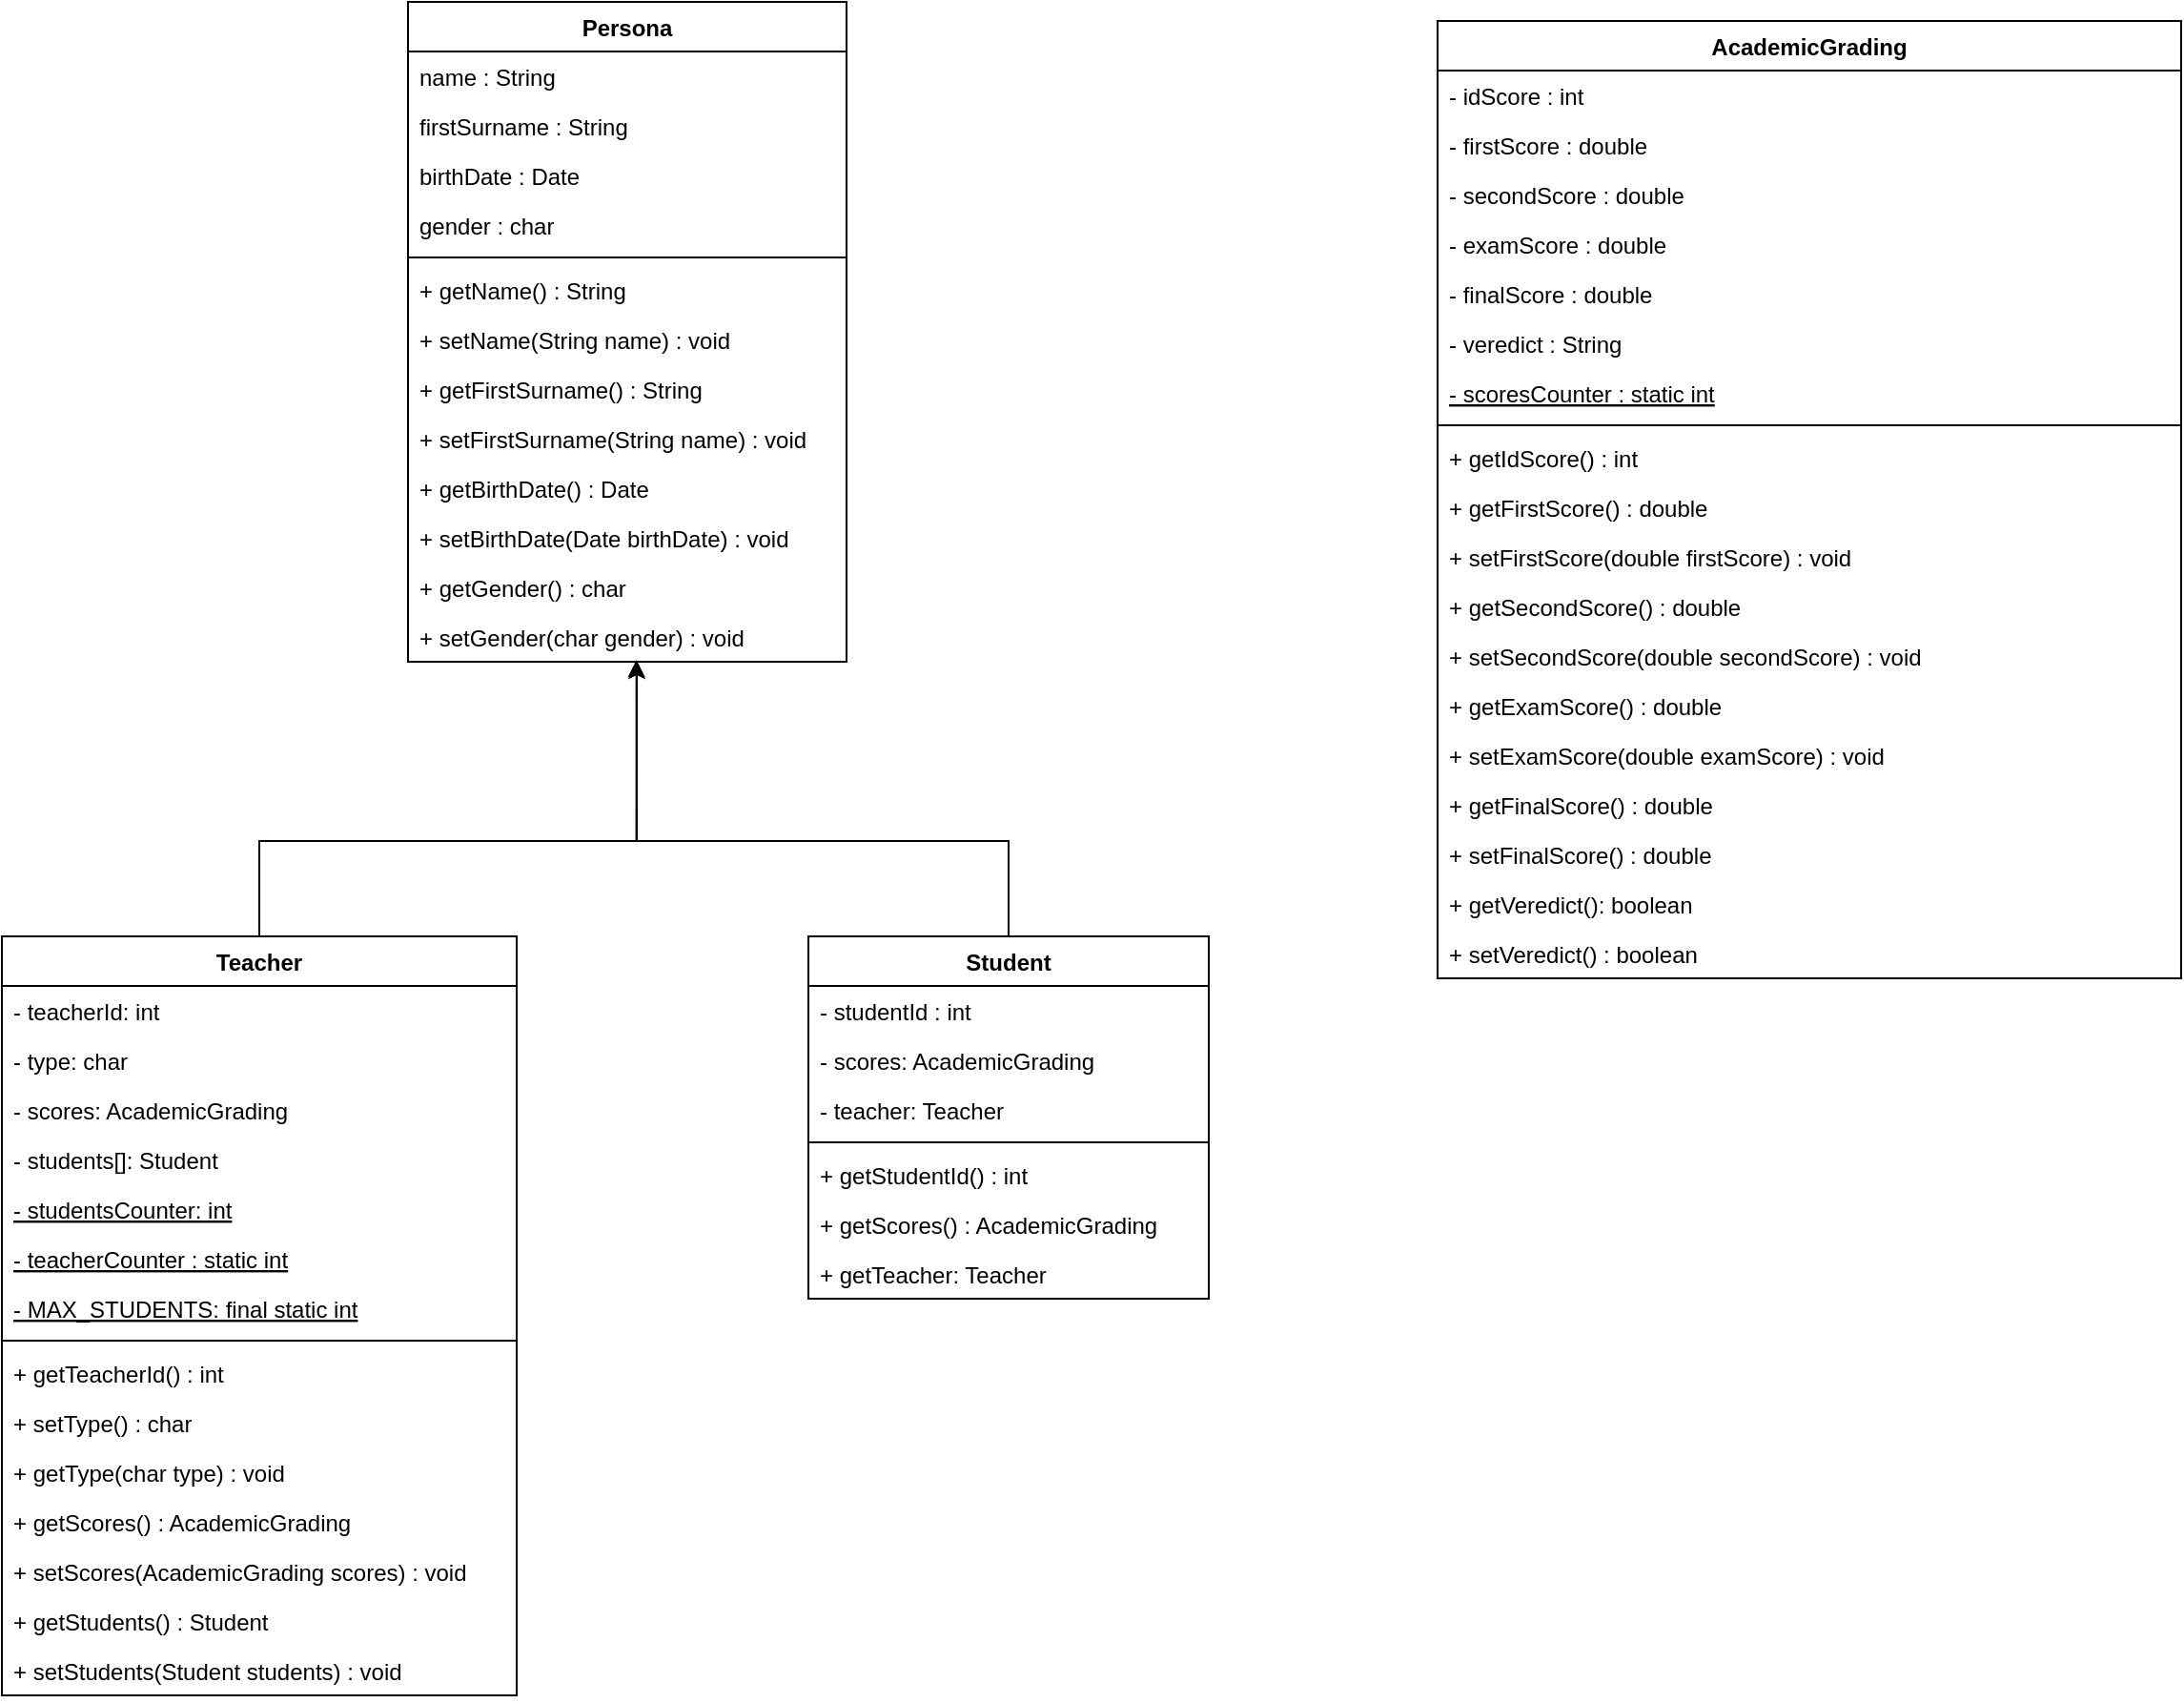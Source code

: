 <mxfile version="14.6.9" type="device"><diagram id="C5RBs43oDa-KdzZeNtuy" name="Page-1"><mxGraphModel dx="1676" dy="472" grid="1" gridSize="10" guides="1" tooltips="1" connect="1" arrows="1" fold="1" page="1" pageScale="1" pageWidth="827" pageHeight="1169" background="#ffffff" math="0" shadow="0"><root><mxCell id="WIyWlLk6GJQsqaUBKTNV-0"/><mxCell id="WIyWlLk6GJQsqaUBKTNV-1" parent="WIyWlLk6GJQsqaUBKTNV-0"/><mxCell id="7573jwuyWiYuzKMgZitB-0" value="AcademicGrading" style="swimlane;fontStyle=1;align=center;verticalAlign=top;childLayout=stackLayout;horizontal=1;startSize=26;horizontalStack=0;resizeParent=1;resizeParentMax=0;resizeLast=0;collapsible=1;marginBottom=0;" parent="WIyWlLk6GJQsqaUBKTNV-1" vertex="1"><mxGeometry x="70" y="50" width="390" height="502" as="geometry"/></mxCell><mxCell id="N9gPg1pijpfYpFk_zt_P-11" value="- idScore : int" style="text;strokeColor=none;fillColor=none;align=left;verticalAlign=top;spacingLeft=4;spacingRight=4;overflow=hidden;rotatable=0;points=[[0,0.5],[1,0.5]];portConstraint=eastwest;" parent="7573jwuyWiYuzKMgZitB-0" vertex="1"><mxGeometry y="26" width="390" height="26" as="geometry"/></mxCell><mxCell id="7573jwuyWiYuzKMgZitB-1" value="- firstScore : double" style="text;strokeColor=none;fillColor=none;align=left;verticalAlign=top;spacingLeft=4;spacingRight=4;overflow=hidden;rotatable=0;points=[[0,0.5],[1,0.5]];portConstraint=eastwest;" parent="7573jwuyWiYuzKMgZitB-0" vertex="1"><mxGeometry y="52" width="390" height="26" as="geometry"/></mxCell><mxCell id="7573jwuyWiYuzKMgZitB-4" value="- secondScore : double" style="text;strokeColor=none;fillColor=none;align=left;verticalAlign=top;spacingLeft=4;spacingRight=4;overflow=hidden;rotatable=0;points=[[0,0.5],[1,0.5]];portConstraint=eastwest;" parent="7573jwuyWiYuzKMgZitB-0" vertex="1"><mxGeometry y="78" width="390" height="26" as="geometry"/></mxCell><mxCell id="7573jwuyWiYuzKMgZitB-5" value="- examScore : double" style="text;strokeColor=none;fillColor=none;align=left;verticalAlign=top;spacingLeft=4;spacingRight=4;overflow=hidden;rotatable=0;points=[[0,0.5],[1,0.5]];portConstraint=eastwest;" parent="7573jwuyWiYuzKMgZitB-0" vertex="1"><mxGeometry y="104" width="390" height="26" as="geometry"/></mxCell><mxCell id="7573jwuyWiYuzKMgZitB-7" value="- finalScore : double" style="text;strokeColor=none;fillColor=none;align=left;verticalAlign=top;spacingLeft=4;spacingRight=4;overflow=hidden;rotatable=0;points=[[0,0.5],[1,0.5]];portConstraint=eastwest;" parent="7573jwuyWiYuzKMgZitB-0" vertex="1"><mxGeometry y="130" width="390" height="26" as="geometry"/></mxCell><mxCell id="7573jwuyWiYuzKMgZitB-6" value="- veredict : String" style="text;strokeColor=none;fillColor=none;align=left;verticalAlign=top;spacingLeft=4;spacingRight=4;overflow=hidden;rotatable=0;points=[[0,0.5],[1,0.5]];portConstraint=eastwest;" parent="7573jwuyWiYuzKMgZitB-0" vertex="1"><mxGeometry y="156" width="390" height="26" as="geometry"/></mxCell><mxCell id="N9gPg1pijpfYpFk_zt_P-8" value="- scoresCounter : static int" style="text;strokeColor=none;fillColor=none;align=left;verticalAlign=top;spacingLeft=4;spacingRight=4;overflow=hidden;rotatable=0;points=[[0,0.5],[1,0.5]];portConstraint=eastwest;fontStyle=4" parent="7573jwuyWiYuzKMgZitB-0" vertex="1"><mxGeometry y="182" width="390" height="26" as="geometry"/></mxCell><mxCell id="7573jwuyWiYuzKMgZitB-2" value="" style="line;strokeWidth=1;fillColor=none;align=left;verticalAlign=middle;spacingTop=-1;spacingLeft=3;spacingRight=3;rotatable=0;labelPosition=right;points=[];portConstraint=eastwest;" parent="7573jwuyWiYuzKMgZitB-0" vertex="1"><mxGeometry y="208" width="390" height="8" as="geometry"/></mxCell><mxCell id="N9gPg1pijpfYpFk_zt_P-13" value="+ getIdScore() : int" style="text;strokeColor=none;fillColor=none;align=left;verticalAlign=top;spacingLeft=4;spacingRight=4;overflow=hidden;rotatable=0;points=[[0,0.5],[1,0.5]];portConstraint=eastwest;" parent="7573jwuyWiYuzKMgZitB-0" vertex="1"><mxGeometry y="216" width="390" height="26" as="geometry"/></mxCell><mxCell id="N9gPg1pijpfYpFk_zt_P-1" value="+ getFirstScore() : double" style="text;strokeColor=none;fillColor=none;align=left;verticalAlign=top;spacingLeft=4;spacingRight=4;overflow=hidden;rotatable=0;points=[[0,0.5],[1,0.5]];portConstraint=eastwest;" parent="7573jwuyWiYuzKMgZitB-0" vertex="1"><mxGeometry y="242" width="390" height="26" as="geometry"/></mxCell><mxCell id="N9gPg1pijpfYpFk_zt_P-2" value="+ setFirstScore(double firstScore) : void" style="text;strokeColor=none;fillColor=none;align=left;verticalAlign=top;spacingLeft=4;spacingRight=4;overflow=hidden;rotatable=0;points=[[0,0.5],[1,0.5]];portConstraint=eastwest;" parent="7573jwuyWiYuzKMgZitB-0" vertex="1"><mxGeometry y="268" width="390" height="26" as="geometry"/></mxCell><mxCell id="N9gPg1pijpfYpFk_zt_P-3" value="+ getSecondScore() : double" style="text;strokeColor=none;fillColor=none;align=left;verticalAlign=top;spacingLeft=4;spacingRight=4;overflow=hidden;rotatable=0;points=[[0,0.5],[1,0.5]];portConstraint=eastwest;" parent="7573jwuyWiYuzKMgZitB-0" vertex="1"><mxGeometry y="294" width="390" height="26" as="geometry"/></mxCell><mxCell id="N9gPg1pijpfYpFk_zt_P-0" value="+ setSecondScore(double secondScore) : void" style="text;strokeColor=none;fillColor=none;align=left;verticalAlign=top;spacingLeft=4;spacingRight=4;overflow=hidden;rotatable=0;points=[[0,0.5],[1,0.5]];portConstraint=eastwest;" parent="7573jwuyWiYuzKMgZitB-0" vertex="1"><mxGeometry y="320" width="390" height="26" as="geometry"/></mxCell><mxCell id="N9gPg1pijpfYpFk_zt_P-4" value="+ getExamScore() : double" style="text;strokeColor=none;fillColor=none;align=left;verticalAlign=top;spacingLeft=4;spacingRight=4;overflow=hidden;rotatable=0;points=[[0,0.5],[1,0.5]];portConstraint=eastwest;" parent="7573jwuyWiYuzKMgZitB-0" vertex="1"><mxGeometry y="346" width="390" height="26" as="geometry"/></mxCell><mxCell id="N9gPg1pijpfYpFk_zt_P-5" value="+ setExamScore(double examScore) : void" style="text;strokeColor=none;fillColor=none;align=left;verticalAlign=top;spacingLeft=4;spacingRight=4;overflow=hidden;rotatable=0;points=[[0,0.5],[1,0.5]];portConstraint=eastwest;" parent="7573jwuyWiYuzKMgZitB-0" vertex="1"><mxGeometry y="372" width="390" height="26" as="geometry"/></mxCell><mxCell id="N9gPg1pijpfYpFk_zt_P-7" value="+ getFinalScore() : double" style="text;strokeColor=none;fillColor=none;align=left;verticalAlign=top;spacingLeft=4;spacingRight=4;overflow=hidden;rotatable=0;points=[[0,0.5],[1,0.5]];portConstraint=eastwest;" parent="7573jwuyWiYuzKMgZitB-0" vertex="1"><mxGeometry y="398" width="390" height="26" as="geometry"/></mxCell><mxCell id="7573jwuyWiYuzKMgZitB-3" value="+ setFinalScore() : double" style="text;strokeColor=none;fillColor=none;align=left;verticalAlign=top;spacingLeft=4;spacingRight=4;overflow=hidden;rotatable=0;points=[[0,0.5],[1,0.5]];portConstraint=eastwest;" parent="7573jwuyWiYuzKMgZitB-0" vertex="1"><mxGeometry y="424" width="390" height="26" as="geometry"/></mxCell><mxCell id="N9gPg1pijpfYpFk_zt_P-15" value="+ getVeredict(): boolean" style="text;strokeColor=none;fillColor=none;align=left;verticalAlign=top;spacingLeft=4;spacingRight=4;overflow=hidden;rotatable=0;points=[[0,0.5],[1,0.5]];portConstraint=eastwest;" parent="7573jwuyWiYuzKMgZitB-0" vertex="1"><mxGeometry y="450" width="390" height="26" as="geometry"/></mxCell><mxCell id="N9gPg1pijpfYpFk_zt_P-18" value="+ setVeredict() : boolean" style="text;strokeColor=none;fillColor=none;align=left;verticalAlign=top;spacingLeft=4;spacingRight=4;overflow=hidden;rotatable=0;points=[[0,0.5],[1,0.5]];portConstraint=eastwest;" parent="7573jwuyWiYuzKMgZitB-0" vertex="1"><mxGeometry y="476" width="390" height="26" as="geometry"/></mxCell><mxCell id="MJJ3UNWz8UuN-GO1bpT1-0" value="Persona" style="swimlane;fontStyle=1;align=center;verticalAlign=top;childLayout=stackLayout;horizontal=1;startSize=26;horizontalStack=0;resizeParent=1;resizeParentMax=0;resizeLast=0;collapsible=1;marginBottom=0;" parent="WIyWlLk6GJQsqaUBKTNV-1" vertex="1"><mxGeometry x="-470" y="40" width="230" height="346" as="geometry"/></mxCell><mxCell id="MJJ3UNWz8UuN-GO1bpT1-12" value="name : String" style="text;strokeColor=none;fillColor=none;align=left;verticalAlign=top;spacingLeft=4;spacingRight=4;overflow=hidden;rotatable=0;points=[[0,0.5],[1,0.5]];portConstraint=eastwest;" parent="MJJ3UNWz8UuN-GO1bpT1-0" vertex="1"><mxGeometry y="26" width="230" height="26" as="geometry"/></mxCell><mxCell id="MJJ3UNWz8UuN-GO1bpT1-1" value="firstSurname : String" style="text;strokeColor=none;fillColor=none;align=left;verticalAlign=top;spacingLeft=4;spacingRight=4;overflow=hidden;rotatable=0;points=[[0,0.5],[1,0.5]];portConstraint=eastwest;" parent="MJJ3UNWz8UuN-GO1bpT1-0" vertex="1"><mxGeometry y="52" width="230" height="26" as="geometry"/></mxCell><mxCell id="MJJ3UNWz8UuN-GO1bpT1-14" value="birthDate : Date" style="text;strokeColor=none;fillColor=none;align=left;verticalAlign=top;spacingLeft=4;spacingRight=4;overflow=hidden;rotatable=0;points=[[0,0.5],[1,0.5]];portConstraint=eastwest;" parent="MJJ3UNWz8UuN-GO1bpT1-0" vertex="1"><mxGeometry y="78" width="230" height="26" as="geometry"/></mxCell><mxCell id="MJJ3UNWz8UuN-GO1bpT1-13" value="gender : char " style="text;strokeColor=none;fillColor=none;align=left;verticalAlign=top;spacingLeft=4;spacingRight=4;overflow=hidden;rotatable=0;points=[[0,0.5],[1,0.5]];portConstraint=eastwest;" parent="MJJ3UNWz8UuN-GO1bpT1-0" vertex="1"><mxGeometry y="104" width="230" height="26" as="geometry"/></mxCell><mxCell id="MJJ3UNWz8UuN-GO1bpT1-2" value="" style="line;strokeWidth=1;fillColor=none;align=left;verticalAlign=middle;spacingTop=-1;spacingLeft=3;spacingRight=3;rotatable=0;labelPosition=right;points=[];portConstraint=eastwest;" parent="MJJ3UNWz8UuN-GO1bpT1-0" vertex="1"><mxGeometry y="130" width="230" height="8" as="geometry"/></mxCell><mxCell id="MJJ3UNWz8UuN-GO1bpT1-22" value="+ getName() : String" style="text;strokeColor=none;fillColor=none;align=left;verticalAlign=top;spacingLeft=4;spacingRight=4;overflow=hidden;rotatable=0;points=[[0,0.5],[1,0.5]];portConstraint=eastwest;" parent="MJJ3UNWz8UuN-GO1bpT1-0" vertex="1"><mxGeometry y="138" width="230" height="26" as="geometry"/></mxCell><mxCell id="MJJ3UNWz8UuN-GO1bpT1-25" value="+ setName(String name) : void" style="text;strokeColor=none;fillColor=none;align=left;verticalAlign=top;spacingLeft=4;spacingRight=4;overflow=hidden;rotatable=0;points=[[0,0.5],[1,0.5]];portConstraint=eastwest;" parent="MJJ3UNWz8UuN-GO1bpT1-0" vertex="1"><mxGeometry y="164" width="230" height="26" as="geometry"/></mxCell><mxCell id="MJJ3UNWz8UuN-GO1bpT1-24" value="+ getFirstSurname() : String" style="text;strokeColor=none;fillColor=none;align=left;verticalAlign=top;spacingLeft=4;spacingRight=4;overflow=hidden;rotatable=0;points=[[0,0.5],[1,0.5]];portConstraint=eastwest;" parent="MJJ3UNWz8UuN-GO1bpT1-0" vertex="1"><mxGeometry y="190" width="230" height="26" as="geometry"/></mxCell><mxCell id="MJJ3UNWz8UuN-GO1bpT1-3" value="+ setFirstSurname(String name) : void" style="text;strokeColor=none;fillColor=none;align=left;verticalAlign=top;spacingLeft=4;spacingRight=4;overflow=hidden;rotatable=0;points=[[0,0.5],[1,0.5]];portConstraint=eastwest;" parent="MJJ3UNWz8UuN-GO1bpT1-0" vertex="1"><mxGeometry y="216" width="230" height="26" as="geometry"/></mxCell><mxCell id="MJJ3UNWz8UuN-GO1bpT1-26" value="+ getBirthDate() : Date" style="text;strokeColor=none;fillColor=none;align=left;verticalAlign=top;spacingLeft=4;spacingRight=4;overflow=hidden;rotatable=0;points=[[0,0.5],[1,0.5]];portConstraint=eastwest;" parent="MJJ3UNWz8UuN-GO1bpT1-0" vertex="1"><mxGeometry y="242" width="230" height="26" as="geometry"/></mxCell><mxCell id="MJJ3UNWz8UuN-GO1bpT1-27" value="+ setBirthDate(Date birthDate) : void" style="text;strokeColor=none;fillColor=none;align=left;verticalAlign=top;spacingLeft=4;spacingRight=4;overflow=hidden;rotatable=0;points=[[0,0.5],[1,0.5]];portConstraint=eastwest;" parent="MJJ3UNWz8UuN-GO1bpT1-0" vertex="1"><mxGeometry y="268" width="230" height="26" as="geometry"/></mxCell><mxCell id="MJJ3UNWz8UuN-GO1bpT1-28" value="+ getGender() : char" style="text;strokeColor=none;fillColor=none;align=left;verticalAlign=top;spacingLeft=4;spacingRight=4;overflow=hidden;rotatable=0;points=[[0,0.5],[1,0.5]];portConstraint=eastwest;" parent="MJJ3UNWz8UuN-GO1bpT1-0" vertex="1"><mxGeometry y="294" width="230" height="26" as="geometry"/></mxCell><mxCell id="MJJ3UNWz8UuN-GO1bpT1-29" value="+ setGender(char gender) : void" style="text;strokeColor=none;fillColor=none;align=left;verticalAlign=top;spacingLeft=4;spacingRight=4;overflow=hidden;rotatable=0;points=[[0,0.5],[1,0.5]];portConstraint=eastwest;" parent="MJJ3UNWz8UuN-GO1bpT1-0" vertex="1"><mxGeometry y="320" width="230" height="26" as="geometry"/></mxCell><mxCell id="MJJ3UNWz8UuN-GO1bpT1-46" style="edgeStyle=orthogonalEdgeStyle;rounded=0;orthogonalLoop=1;jettySize=auto;html=1;entryX=0.521;entryY=0.963;entryDx=0;entryDy=0;entryPerimeter=0;" parent="WIyWlLk6GJQsqaUBKTNV-1" source="MJJ3UNWz8UuN-GO1bpT1-4" target="MJJ3UNWz8UuN-GO1bpT1-29" edge="1"><mxGeometry relative="1" as="geometry"><mxPoint x="-350" y="390" as="targetPoint"/><Array as="points"><mxPoint x="-548" y="480"/><mxPoint x="-350" y="480"/></Array></mxGeometry></mxCell><mxCell id="MJJ3UNWz8UuN-GO1bpT1-4" value="Teacher" style="swimlane;fontStyle=1;align=center;verticalAlign=top;childLayout=stackLayout;horizontal=1;startSize=26;horizontalStack=0;resizeParent=1;resizeParentMax=0;resizeLast=0;collapsible=1;marginBottom=0;" parent="WIyWlLk6GJQsqaUBKTNV-1" vertex="1"><mxGeometry x="-683" y="530" width="270" height="398" as="geometry"/></mxCell><mxCell id="MJJ3UNWz8UuN-GO1bpT1-35" value="- teacherId: int" style="text;strokeColor=none;fillColor=none;align=left;verticalAlign=top;spacingLeft=4;spacingRight=4;overflow=hidden;rotatable=0;points=[[0,0.5],[1,0.5]];portConstraint=eastwest;" parent="MJJ3UNWz8UuN-GO1bpT1-4" vertex="1"><mxGeometry y="26" width="270" height="26" as="geometry"/></mxCell><mxCell id="MJJ3UNWz8UuN-GO1bpT1-30" value="- type: char" style="text;strokeColor=none;fillColor=none;align=left;verticalAlign=top;spacingLeft=4;spacingRight=4;overflow=hidden;rotatable=0;points=[[0,0.5],[1,0.5]];portConstraint=eastwest;" parent="MJJ3UNWz8UuN-GO1bpT1-4" vertex="1"><mxGeometry y="52" width="270" height="26" as="geometry"/></mxCell><mxCell id="MJJ3UNWz8UuN-GO1bpT1-42" value="- scores: AcademicGrading" style="text;strokeColor=none;fillColor=none;align=left;verticalAlign=top;spacingLeft=4;spacingRight=4;overflow=hidden;rotatable=0;points=[[0,0.5],[1,0.5]];portConstraint=eastwest;" parent="MJJ3UNWz8UuN-GO1bpT1-4" vertex="1"><mxGeometry y="78" width="270" height="26" as="geometry"/></mxCell><mxCell id="wRpBetfM8qU8PaWIS3AV-0" value="- students[]: Student" style="text;strokeColor=none;fillColor=none;align=left;verticalAlign=top;spacingLeft=4;spacingRight=4;overflow=hidden;rotatable=0;points=[[0,0.5],[1,0.5]];portConstraint=eastwest;" vertex="1" parent="MJJ3UNWz8UuN-GO1bpT1-4"><mxGeometry y="104" width="270" height="26" as="geometry"/></mxCell><mxCell id="MJJ3UNWz8UuN-GO1bpT1-5" value="- studentsCounter: int" style="text;strokeColor=none;fillColor=none;align=left;verticalAlign=top;spacingLeft=4;spacingRight=4;overflow=hidden;rotatable=0;points=[[0,0.5],[1,0.5]];portConstraint=eastwest;fontStyle=4" parent="MJJ3UNWz8UuN-GO1bpT1-4" vertex="1"><mxGeometry y="130" width="270" height="26" as="geometry"/></mxCell><mxCell id="wRpBetfM8qU8PaWIS3AV-1" value="- teacherCounter : static int" style="text;strokeColor=none;fillColor=none;align=left;verticalAlign=top;spacingLeft=4;spacingRight=4;overflow=hidden;rotatable=0;points=[[0,0.5],[1,0.5]];portConstraint=eastwest;fontStyle=4" vertex="1" parent="MJJ3UNWz8UuN-GO1bpT1-4"><mxGeometry y="156" width="270" height="26" as="geometry"/></mxCell><mxCell id="wRpBetfM8qU8PaWIS3AV-2" value="- MAX_STUDENTS: final static int" style="text;strokeColor=none;fillColor=none;align=left;verticalAlign=top;spacingLeft=4;spacingRight=4;overflow=hidden;rotatable=0;points=[[0,0.5],[1,0.5]];portConstraint=eastwest;fontStyle=4" vertex="1" parent="MJJ3UNWz8UuN-GO1bpT1-4"><mxGeometry y="182" width="270" height="26" as="geometry"/></mxCell><mxCell id="MJJ3UNWz8UuN-GO1bpT1-6" value="" style="line;strokeWidth=1;fillColor=none;align=left;verticalAlign=middle;spacingTop=-1;spacingLeft=3;spacingRight=3;rotatable=0;labelPosition=right;points=[];portConstraint=eastwest;" parent="MJJ3UNWz8UuN-GO1bpT1-4" vertex="1"><mxGeometry y="208" width="270" height="8" as="geometry"/></mxCell><mxCell id="MJJ3UNWz8UuN-GO1bpT1-39" value="+ getTeacherId() : int" style="text;strokeColor=none;fillColor=none;align=left;verticalAlign=top;spacingLeft=4;spacingRight=4;overflow=hidden;rotatable=0;points=[[0,0.5],[1,0.5]];portConstraint=eastwest;" parent="MJJ3UNWz8UuN-GO1bpT1-4" vertex="1"><mxGeometry y="216" width="270" height="26" as="geometry"/></mxCell><mxCell id="MJJ3UNWz8UuN-GO1bpT1-7" value="+ setType() : char" style="text;strokeColor=none;fillColor=none;align=left;verticalAlign=top;spacingLeft=4;spacingRight=4;overflow=hidden;rotatable=0;points=[[0,0.5],[1,0.5]];portConstraint=eastwest;" parent="MJJ3UNWz8UuN-GO1bpT1-4" vertex="1"><mxGeometry y="242" width="270" height="26" as="geometry"/></mxCell><mxCell id="MJJ3UNWz8UuN-GO1bpT1-32" value="+ getType(char type) : void" style="text;strokeColor=none;fillColor=none;align=left;verticalAlign=top;spacingLeft=4;spacingRight=4;overflow=hidden;rotatable=0;points=[[0,0.5],[1,0.5]];portConstraint=eastwest;" parent="MJJ3UNWz8UuN-GO1bpT1-4" vertex="1"><mxGeometry y="268" width="270" height="26" as="geometry"/></mxCell><mxCell id="MJJ3UNWz8UuN-GO1bpT1-34" value="+ getScores() : AcademicGrading" style="text;strokeColor=none;fillColor=none;align=left;verticalAlign=top;spacingLeft=4;spacingRight=4;overflow=hidden;rotatable=0;points=[[0,0.5],[1,0.5]];portConstraint=eastwest;" parent="MJJ3UNWz8UuN-GO1bpT1-4" vertex="1"><mxGeometry y="294" width="270" height="26" as="geometry"/></mxCell><mxCell id="MJJ3UNWz8UuN-GO1bpT1-33" value="+ setScores(AcademicGrading scores) : void" style="text;strokeColor=none;fillColor=none;align=left;verticalAlign=top;spacingLeft=4;spacingRight=4;overflow=hidden;rotatable=0;points=[[0,0.5],[1,0.5]];portConstraint=eastwest;" parent="MJJ3UNWz8UuN-GO1bpT1-4" vertex="1"><mxGeometry y="320" width="270" height="26" as="geometry"/></mxCell><mxCell id="MJJ3UNWz8UuN-GO1bpT1-44" value="+ getStudents() : Student" style="text;strokeColor=none;fillColor=none;align=left;verticalAlign=top;spacingLeft=4;spacingRight=4;overflow=hidden;rotatable=0;points=[[0,0.5],[1,0.5]];portConstraint=eastwest;" parent="MJJ3UNWz8UuN-GO1bpT1-4" vertex="1"><mxGeometry y="346" width="270" height="26" as="geometry"/></mxCell><mxCell id="MJJ3UNWz8UuN-GO1bpT1-45" value="+ setStudents(Student students) : void" style="text;strokeColor=none;fillColor=none;align=left;verticalAlign=top;spacingLeft=4;spacingRight=4;overflow=hidden;rotatable=0;points=[[0,0.5],[1,0.5]];portConstraint=eastwest;" parent="MJJ3UNWz8UuN-GO1bpT1-4" vertex="1"><mxGeometry y="372" width="270" height="26" as="geometry"/></mxCell><mxCell id="MJJ3UNWz8UuN-GO1bpT1-47" style="edgeStyle=orthogonalEdgeStyle;rounded=0;orthogonalLoop=1;jettySize=auto;html=1;" parent="WIyWlLk6GJQsqaUBKTNV-1" source="MJJ3UNWz8UuN-GO1bpT1-8" target="MJJ3UNWz8UuN-GO1bpT1-29" edge="1"><mxGeometry relative="1" as="geometry"><mxPoint x="-350" y="390.0" as="targetPoint"/><Array as="points"><mxPoint x="-155" y="480"/><mxPoint x="-350" y="480"/></Array></mxGeometry></mxCell><mxCell id="MJJ3UNWz8UuN-GO1bpT1-8" value="Student" style="swimlane;fontStyle=1;align=center;verticalAlign=top;childLayout=stackLayout;horizontal=1;startSize=26;horizontalStack=0;resizeParent=1;resizeParentMax=0;resizeLast=0;collapsible=1;marginBottom=0;" parent="WIyWlLk6GJQsqaUBKTNV-1" vertex="1"><mxGeometry x="-260" y="530" width="210" height="190" as="geometry"/></mxCell><mxCell id="MJJ3UNWz8UuN-GO1bpT1-37" value="- studentId : int" style="text;strokeColor=none;fillColor=none;align=left;verticalAlign=top;spacingLeft=4;spacingRight=4;overflow=hidden;rotatable=0;points=[[0,0.5],[1,0.5]];portConstraint=eastwest;" parent="MJJ3UNWz8UuN-GO1bpT1-8" vertex="1"><mxGeometry y="26" width="210" height="26" as="geometry"/></mxCell><mxCell id="MJJ3UNWz8UuN-GO1bpT1-31" value="- scores: AcademicGrading" style="text;strokeColor=none;fillColor=none;align=left;verticalAlign=top;spacingLeft=4;spacingRight=4;overflow=hidden;rotatable=0;points=[[0,0.5],[1,0.5]];portConstraint=eastwest;" parent="MJJ3UNWz8UuN-GO1bpT1-8" vertex="1"><mxGeometry y="52" width="210" height="26" as="geometry"/></mxCell><mxCell id="MJJ3UNWz8UuN-GO1bpT1-9" value="- teacher: Teacher" style="text;strokeColor=none;fillColor=none;align=left;verticalAlign=top;spacingLeft=4;spacingRight=4;overflow=hidden;rotatable=0;points=[[0,0.5],[1,0.5]];portConstraint=eastwest;" parent="MJJ3UNWz8UuN-GO1bpT1-8" vertex="1"><mxGeometry y="78" width="210" height="26" as="geometry"/></mxCell><mxCell id="MJJ3UNWz8UuN-GO1bpT1-10" value="" style="line;strokeWidth=1;fillColor=none;align=left;verticalAlign=middle;spacingTop=-1;spacingLeft=3;spacingRight=3;rotatable=0;labelPosition=right;points=[];portConstraint=eastwest;" parent="MJJ3UNWz8UuN-GO1bpT1-8" vertex="1"><mxGeometry y="104" width="210" height="8" as="geometry"/></mxCell><mxCell id="MJJ3UNWz8UuN-GO1bpT1-38" value="+ getStudentId() : int" style="text;strokeColor=none;fillColor=none;align=left;verticalAlign=top;spacingLeft=4;spacingRight=4;overflow=hidden;rotatable=0;points=[[0,0.5],[1,0.5]];portConstraint=eastwest;" parent="MJJ3UNWz8UuN-GO1bpT1-8" vertex="1"><mxGeometry y="112" width="210" height="26" as="geometry"/></mxCell><mxCell id="MJJ3UNWz8UuN-GO1bpT1-40" value="+ getScores() : AcademicGrading" style="text;strokeColor=none;fillColor=none;align=left;verticalAlign=top;spacingLeft=4;spacingRight=4;overflow=hidden;rotatable=0;points=[[0,0.5],[1,0.5]];portConstraint=eastwest;" parent="MJJ3UNWz8UuN-GO1bpT1-8" vertex="1"><mxGeometry y="138" width="210" height="26" as="geometry"/></mxCell><mxCell id="MJJ3UNWz8UuN-GO1bpT1-41" value="+ getTeacher: Teacher" style="text;strokeColor=none;fillColor=none;align=left;verticalAlign=top;spacingLeft=4;spacingRight=4;overflow=hidden;rotatable=0;points=[[0,0.5],[1,0.5]];portConstraint=eastwest;" parent="MJJ3UNWz8UuN-GO1bpT1-8" vertex="1"><mxGeometry y="164" width="210" height="26" as="geometry"/></mxCell></root></mxGraphModel></diagram></mxfile>